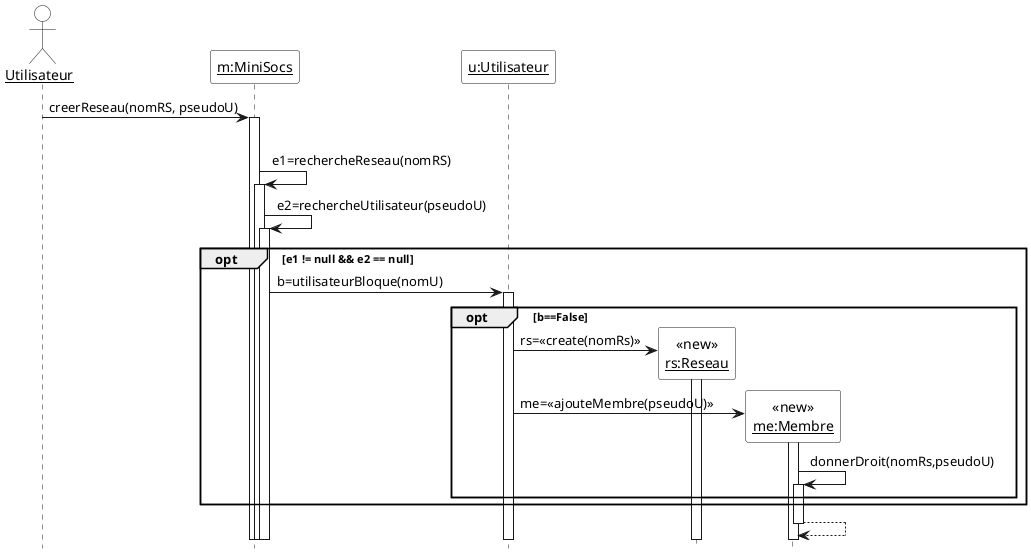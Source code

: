 @startuml

'Diagramme de séquence (PlantUML)'

'Configuration charte graphique'
hide footbox
skinparam sequenceParticipantBackgroundColor White
skinparam sequenceActorBackgroundColor White

'Déclaration des acteurs et des participants (déjà existants avant la séquence)'
actor "__Utilisateur__" as user
participant "__m:MiniSocs__" as m
participant "__u:Utilisateur__" as u

'Séquene avec les messages, les créations de participants, etc.'
user -> m ++ : creerReseau(nomRS, pseudoU)
opt nomRS non null ∧ non vide && pseudoU non null ∧ non vide
	m-> m++ : e1=rechercheReseau(nomRS)
	m -> m ++ : e2=rechercheUtilisateur(pseudoU)
	opt e1 != null && e2 == null
		m -> u ++ : b=utilisateurBloque(nomU)
		opt b==False
    		create "<<new>>\n__rs:Reseau__" as rs
    		u -> "__rs:Reseau__" as rs ++ : rs=<<create(nomRs)>>
    		create  "<<new>>\n__me:Membre__" as me
    		u -> "__me:Membre__" as me ++ : me=<<ajouteMembre(pseudoU)>>
    		me -> me ++ : donnerDroit(nomRs,pseudoU)
  end
end
return
@enduml